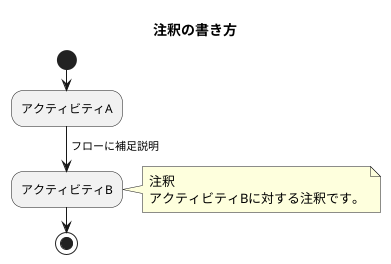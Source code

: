 @startuml 注釈
title 注釈の書き方
start
:アクティビティA;
-> フローに補足説明;
:アクティビティB;
note right
注釈
アクティビティBに対する注釈です。
end note

stop
@enduml


